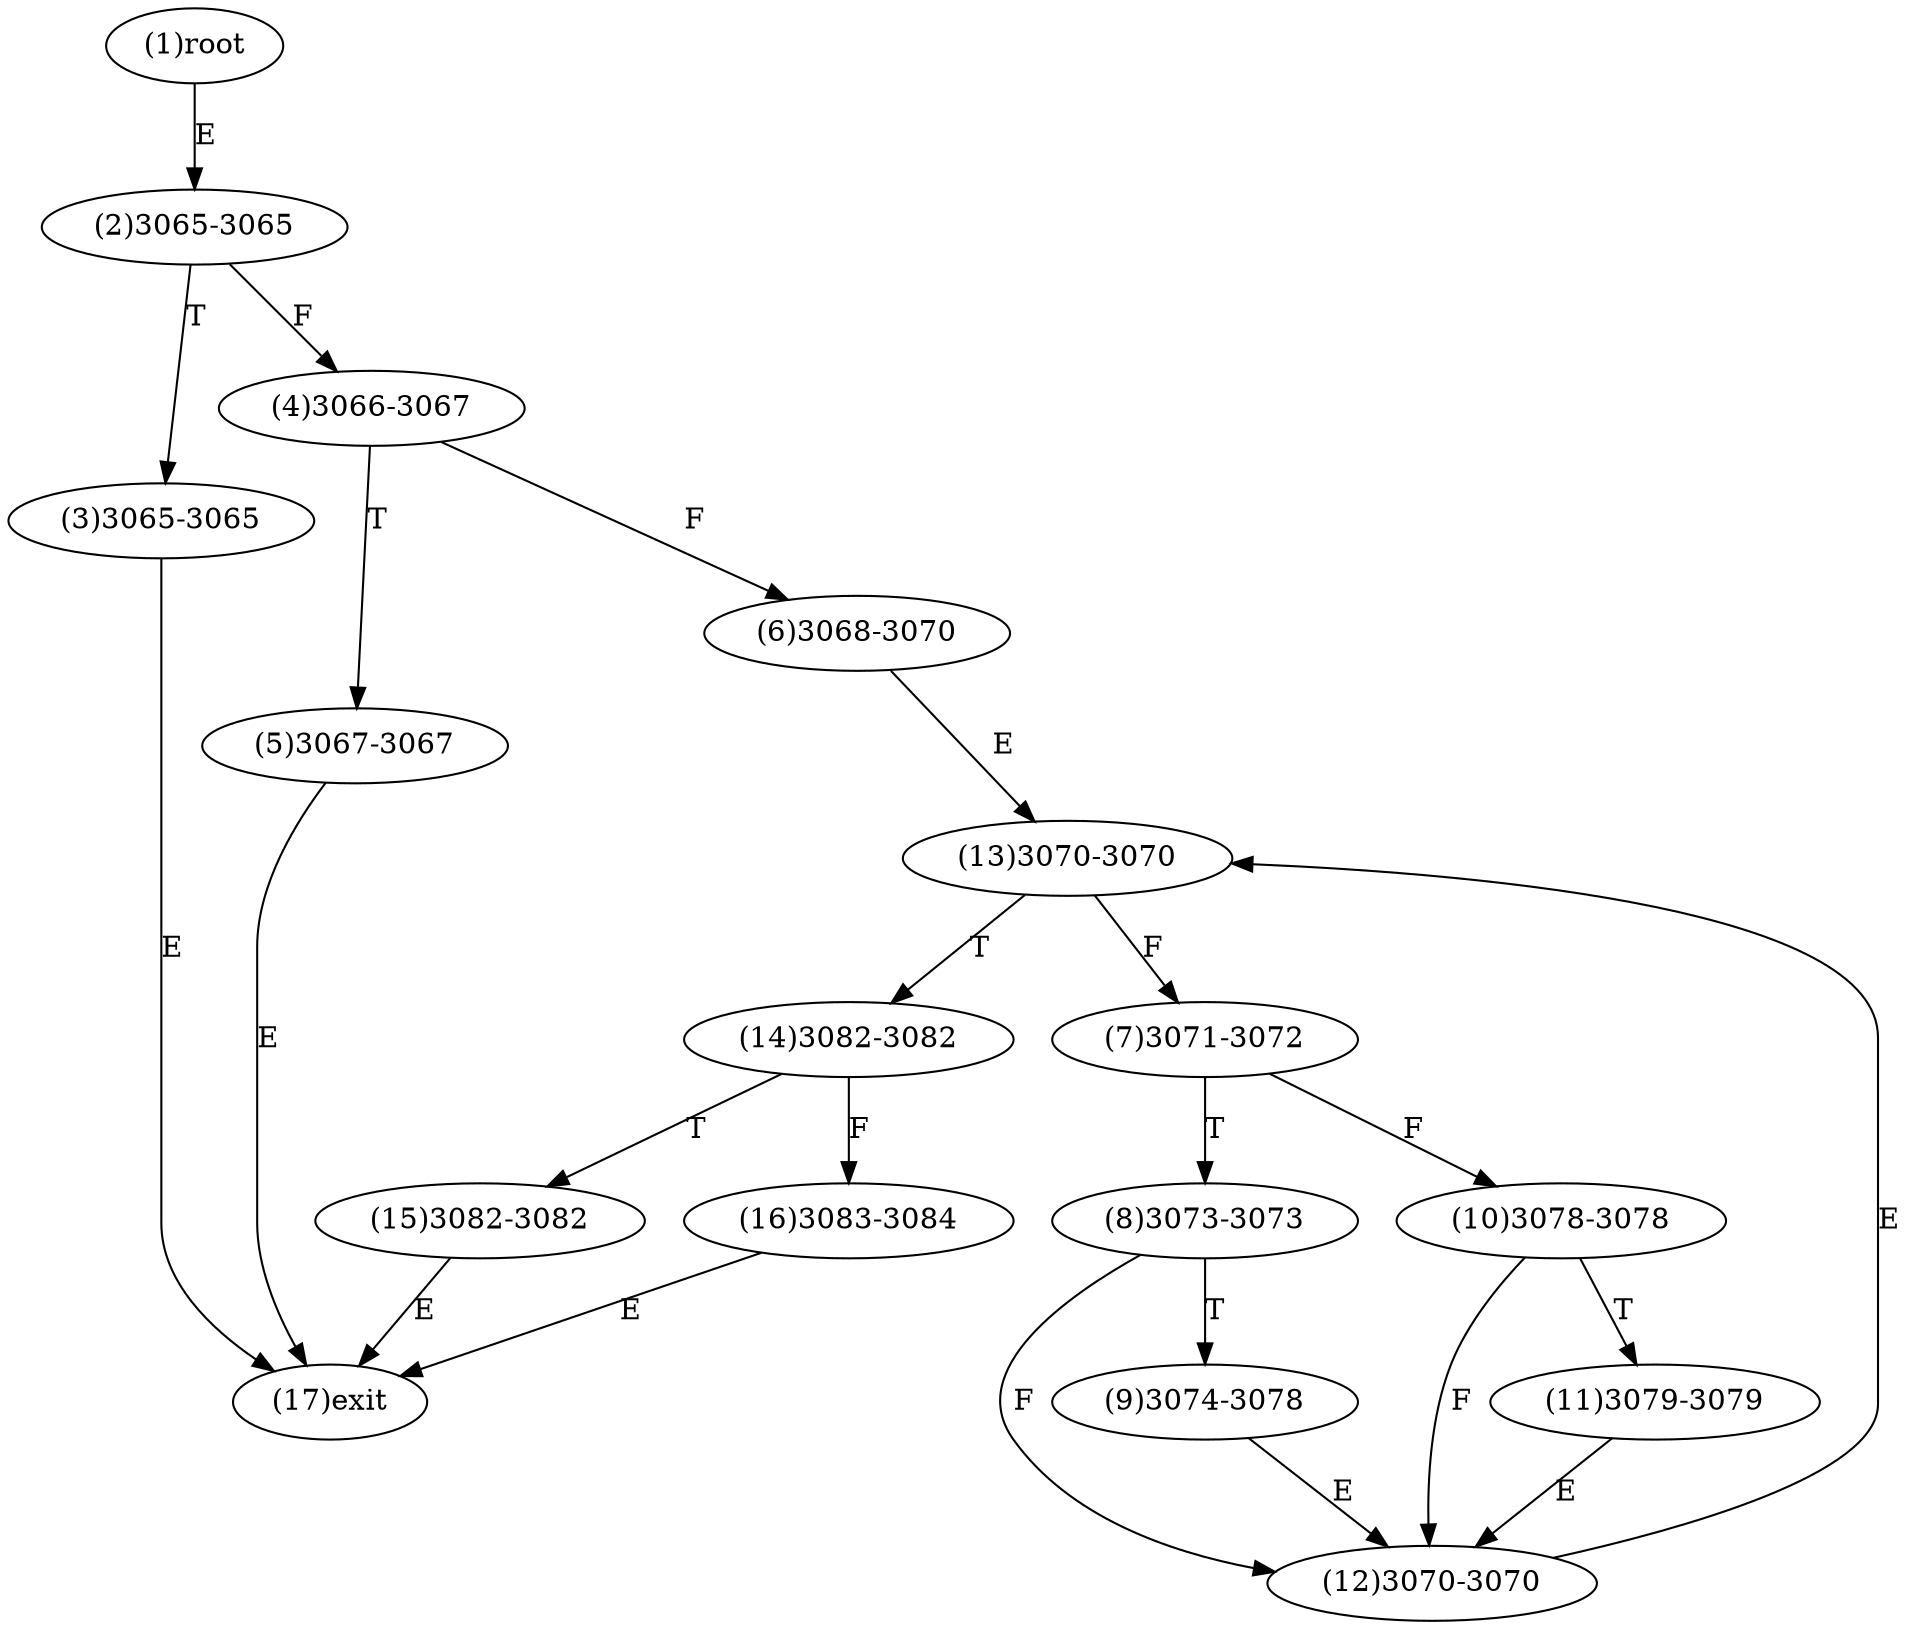 digraph "" { 
1[ label="(1)root"];
2[ label="(2)3065-3065"];
3[ label="(3)3065-3065"];
4[ label="(4)3066-3067"];
5[ label="(5)3067-3067"];
6[ label="(6)3068-3070"];
7[ label="(7)3071-3072"];
8[ label="(8)3073-3073"];
9[ label="(9)3074-3078"];
10[ label="(10)3078-3078"];
11[ label="(11)3079-3079"];
12[ label="(12)3070-3070"];
13[ label="(13)3070-3070"];
14[ label="(14)3082-3082"];
15[ label="(15)3082-3082"];
17[ label="(17)exit"];
16[ label="(16)3083-3084"];
1->2[ label="E"];
2->4[ label="F"];
2->3[ label="T"];
3->17[ label="E"];
4->6[ label="F"];
4->5[ label="T"];
5->17[ label="E"];
6->13[ label="E"];
7->10[ label="F"];
7->8[ label="T"];
8->12[ label="F"];
8->9[ label="T"];
9->12[ label="E"];
10->12[ label="F"];
10->11[ label="T"];
11->12[ label="E"];
12->13[ label="E"];
13->7[ label="F"];
13->14[ label="T"];
14->16[ label="F"];
14->15[ label="T"];
15->17[ label="E"];
16->17[ label="E"];
}